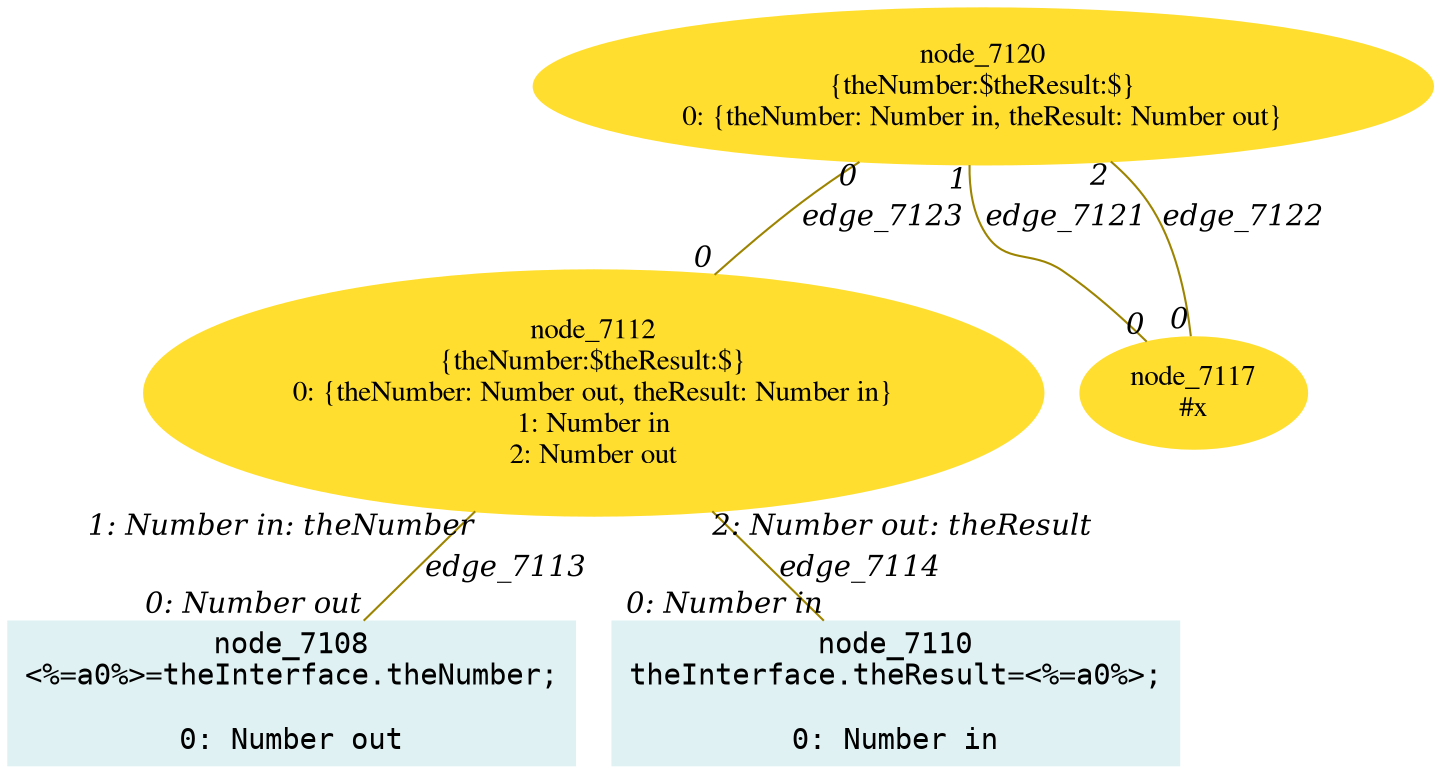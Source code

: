 digraph g{node_7108 [shape="box", style="filled", color="#dff1f2", fontname="Courier", label="node_7108
<%=a0%>=theInterface.theNumber;

0: Number out" ]
node_7110 [shape="box", style="filled", color="#dff1f2", fontname="Courier", label="node_7110
theInterface.theResult=<%=a0%>;

0: Number in" ]
node_7112 [shape="ellipse", style="filled", color="#ffde2f", fontname="Times", label="node_7112
{theNumber:$theResult:$}
0: {theNumber: Number out, theResult: Number in}
1: Number in
2: Number out" ]
node_7117 [shape="ellipse", style="filled", color="#ffde2f", fontname="Times", label="node_7117
#x
" ]
node_7120 [shape="ellipse", style="filled", color="#ffde2f", fontname="Times", label="node_7120
{theNumber:$theResult:$}
0: {theNumber: Number in, theResult: Number out}" ]
node_7112 -> node_7108 [dir=none, arrowHead=none, fontname="Times-Italic", arrowsize=1, color="#9d8400", label="edge_7113",  headlabel="0: Number out", taillabel="1: Number in: theNumber" ]
node_7112 -> node_7110 [dir=none, arrowHead=none, fontname="Times-Italic", arrowsize=1, color="#9d8400", label="edge_7114",  headlabel="0: Number in", taillabel="2: Number out: theResult" ]
node_7120 -> node_7117 [dir=none, arrowHead=none, fontname="Times-Italic", arrowsize=1, color="#9d8400", label="edge_7121",  headlabel="0", taillabel="1" ]
node_7120 -> node_7117 [dir=none, arrowHead=none, fontname="Times-Italic", arrowsize=1, color="#9d8400", label="edge_7122",  headlabel="0", taillabel="2" ]
node_7120 -> node_7112 [dir=none, arrowHead=none, fontname="Times-Italic", arrowsize=1, color="#9d8400", label="edge_7123",  headlabel="0", taillabel="0" ]
}
